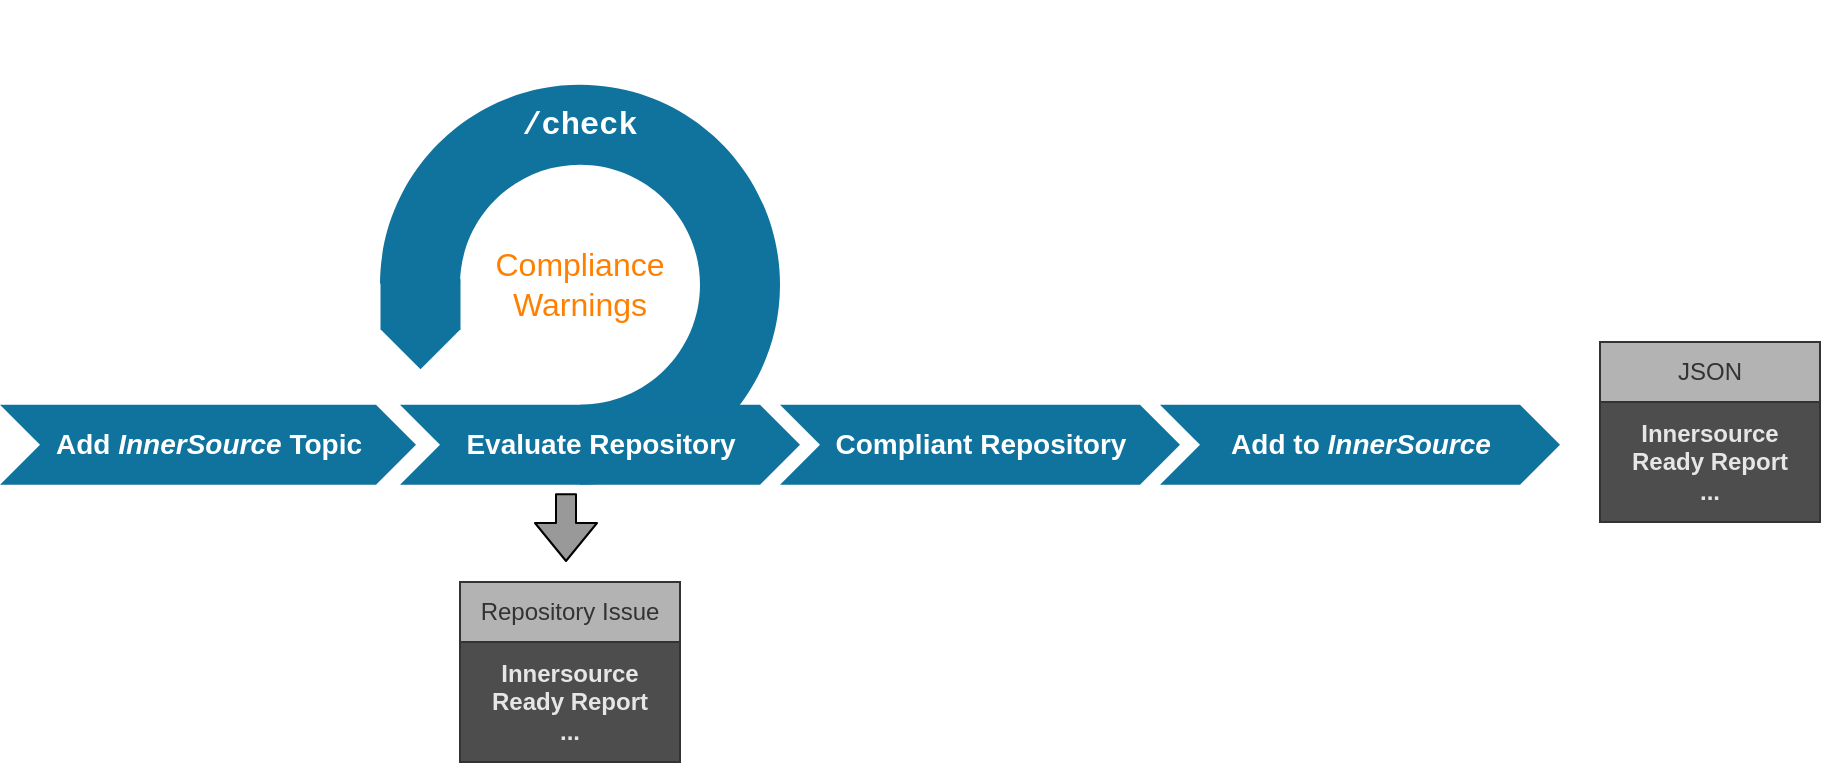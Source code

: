 <mxfile>
    <diagram name="Page-1" id="3e8102d1-ef87-2e61-34e1-82d9a586fe2e">
        <mxGraphModel dx="1091" dy="523" grid="1" gridSize="10" guides="1" tooltips="1" connect="1" arrows="1" fold="1" page="1" pageScale="1" pageWidth="1100" pageHeight="850" background="none" math="0" shadow="0">
            <root>
                <mxCell id="0"/>
                <mxCell id="1" parent="0"/>
                <mxCell id="brf7tR4pHE1us93a3u3g-14" value="" style="group" parent="1" vertex="1" connectable="0">
                    <mxGeometry x="188.579" y="39.999" width="282.843" height="282.843" as="geometry"/>
                </mxCell>
                <mxCell id="brf7tR4pHE1us93a3u3g-13" value="" style="group" parent="brf7tR4pHE1us93a3u3g-14" vertex="1" connectable="0">
                    <mxGeometry width="282.843" height="282.843" as="geometry"/>
                </mxCell>
                <mxCell id="brf7tR4pHE1us93a3u3g-2" value="" style="verticalLabelPosition=bottom;verticalAlign=top;html=1;shape=mxgraph.basic.partConcEllipse;fillColor=#10739E;strokeColor=none;startAngle=0.376;endAngle=0.125;arcWidth=0.4;rotation=135;" parent="brf7tR4pHE1us93a3u3g-13" vertex="1">
                    <mxGeometry x="41.421" y="41.421" width="200" height="200" as="geometry"/>
                </mxCell>
                <mxCell id="brf7tR4pHE1us93a3u3g-6" value="&lt;font color=&quot;#ff8000&quot;&gt;Compliance&lt;br style=&quot;font-size: 16px&quot;&gt;Warnings&lt;/font&gt;" style="text;html=1;strokeColor=none;fillColor=none;align=center;verticalAlign=middle;whiteSpace=wrap;rounded=0;fontSize=16;" parent="brf7tR4pHE1us93a3u3g-13" vertex="1">
                    <mxGeometry x="96.421" y="131.421" width="90" height="20" as="geometry"/>
                </mxCell>
                <mxCell id="brf7tR4pHE1us93a3u3g-15" value="&lt;font face=&quot;Courier New&quot;&gt;&lt;b&gt;/check&lt;/b&gt;&lt;/font&gt;" style="text;html=1;strokeColor=none;fillColor=none;align=center;verticalAlign=middle;whiteSpace=wrap;rounded=0;fontSize=16;fontColor=#FFFFFF;" parent="brf7tR4pHE1us93a3u3g-13" vertex="1">
                    <mxGeometry x="121.421" y="51.421" width="40" height="20" as="geometry"/>
                </mxCell>
                <mxCell id="brf7tR4pHE1us93a3u3g-8" value="" style="html=1;shape=mxgraph.infographic.ribbonSimple;notch1=0;notch2=20;fillColor=#10739E;strokeColor=none;align=center;verticalAlign=middle;fontColor=#ffffff;fontSize=14;fontStyle=1;rotation=90;" parent="brf7tR4pHE1us93a3u3g-14" vertex="1">
                    <mxGeometry x="39.171" y="141.171" width="45" height="40" as="geometry"/>
                </mxCell>
                <mxCell id="brf7tR4pHE1us93a3u3g-3" value="Evaluate Repository" style="html=1;shape=mxgraph.infographic.ribbonSimple;notch1=20;notch2=20;fillColor=#10739E;strokeColor=none;align=center;verticalAlign=middle;fontColor=#ffffff;fontSize=14;fontStyle=1;" parent="1" vertex="1">
                    <mxGeometry x="240" y="241.42" width="200" height="40" as="geometry"/>
                </mxCell>
                <mxCell id="brf7tR4pHE1us93a3u3g-4" value="Compliant Repository" style="html=1;shape=mxgraph.infographic.ribbonSimple;notch1=20;notch2=20;fillColor=#10739E;strokeColor=none;align=center;verticalAlign=middle;fontColor=#ffffff;fontSize=14;fontStyle=1;" parent="1" vertex="1">
                    <mxGeometry x="430" y="241.42" width="200" height="40" as="geometry"/>
                </mxCell>
                <mxCell id="brf7tR4pHE1us93a3u3g-5" value="Add&amp;nbsp;&lt;i&gt;InnerSource&amp;nbsp;&lt;/i&gt;Topic" style="html=1;shape=mxgraph.infographic.ribbonSimple;notch1=20;notch2=20;fillColor=#10739E;strokeColor=none;align=center;verticalAlign=middle;fontColor=#ffffff;fontSize=14;fontStyle=1;" parent="1" vertex="1">
                    <mxGeometry x="40" y="241.42" width="208" height="40" as="geometry"/>
                </mxCell>
                <mxCell id="brf7tR4pHE1us93a3u3g-12" value="Add to &lt;i&gt;InnerSource&lt;/i&gt;" style="html=1;shape=mxgraph.infographic.ribbonSimple;notch1=20;notch2=20;fillColor=#10739E;strokeColor=none;align=center;verticalAlign=middle;fontColor=#ffffff;fontSize=14;fontStyle=1;" parent="1" vertex="1">
                    <mxGeometry x="620" y="241.42" width="200" height="40" as="geometry"/>
                </mxCell>
                <mxCell id="4" value="" style="shape=flexArrow;endArrow=classic;html=1;fontColor=#666666;fillColor=#999999;exitX=0.415;exitY=1.105;exitDx=0;exitDy=0;exitPerimeter=0;" edge="1" parent="1">
                    <mxGeometry width="50" height="50" relative="1" as="geometry">
                        <mxPoint x="323" y="285.62" as="sourcePoint"/>
                        <mxPoint x="323" y="320" as="targetPoint"/>
                    </mxGeometry>
                </mxCell>
                <mxCell id="9" value="" style="group" vertex="1" connectable="0" parent="1">
                    <mxGeometry x="270" y="330" width="110" height="90" as="geometry"/>
                </mxCell>
                <mxCell id="7" value="&lt;font color=&quot;#e6e6e6&quot;&gt;&lt;span style=&quot;font-family: &amp;#34;helvetica&amp;#34; ; font-size: 12px ; font-style: normal ; font-weight: 700 ; letter-spacing: normal ; text-align: center ; text-indent: 0px ; text-transform: none ; word-spacing: 0px ; display: inline ; float: none&quot;&gt;Innersource&lt;/span&gt;&lt;br style=&quot;font-family: &amp;#34;helvetica&amp;#34; ; font-size: 12px ; font-style: normal ; font-weight: 700 ; letter-spacing: normal ; text-align: center ; text-indent: 0px ; text-transform: none ; word-spacing: 0px&quot;&gt;&lt;span style=&quot;font-family: &amp;#34;helvetica&amp;#34; ; font-size: 12px ; font-style: normal ; font-weight: 700 ; letter-spacing: normal ; text-align: center ; text-indent: 0px ; text-transform: none ; word-spacing: 0px ; display: inline ; float: none&quot;&gt;Ready Report&lt;/span&gt;&lt;br style=&quot;font-family: &amp;#34;helvetica&amp;#34; ; font-size: 12px ; font-style: normal ; font-weight: 700 ; letter-spacing: normal ; text-align: center ; text-indent: 0px ; text-transform: none ; word-spacing: 0px&quot;&gt;&lt;span style=&quot;font-family: &amp;#34;helvetica&amp;#34; ; font-size: 12px ; font-style: normal ; font-weight: 700 ; letter-spacing: normal ; text-align: center ; text-indent: 0px ; text-transform: none ; word-spacing: 0px ; display: inline ; float: none&quot;&gt;...&lt;/span&gt;&lt;/font&gt;" style="rounded=0;whiteSpace=wrap;html=1;labelBackgroundColor=none;fontColor=#99FFFF;strokeColor=#333333;fillColor=#4D4D4D;" vertex="1" parent="9">
                    <mxGeometry y="30" width="110" height="60" as="geometry"/>
                </mxCell>
                <mxCell id="8" value="&lt;font color=&quot;#333333&quot;&gt;Repository Issue&lt;/font&gt;" style="rounded=0;whiteSpace=wrap;html=1;labelBackgroundColor=none;fontColor=#E6E6E6;strokeColor=#333333;fillColor=#B3B3B3;" vertex="1" parent="9">
                    <mxGeometry width="110" height="30" as="geometry"/>
                </mxCell>
                <mxCell id="11" value="" style="group" vertex="1" connectable="0" parent="1">
                    <mxGeometry x="840" y="210" width="110" height="90" as="geometry"/>
                </mxCell>
                <mxCell id="12" value="&lt;font&gt;&lt;span style=&quot;font-family: &amp;quot;helvetica&amp;quot; ; font-size: 12px ; font-style: normal ; font-weight: 700 ; letter-spacing: normal ; text-align: center ; text-indent: 0px ; text-transform: none ; word-spacing: 0px ; display: inline ; float: none&quot;&gt;Innersource&lt;/span&gt;&lt;br style=&quot;font-family: &amp;quot;helvetica&amp;quot; ; font-size: 12px ; font-style: normal ; font-weight: 700 ; letter-spacing: normal ; text-align: center ; text-indent: 0px ; text-transform: none ; word-spacing: 0px&quot;&gt;&lt;span style=&quot;font-family: &amp;quot;helvetica&amp;quot; ; font-size: 12px ; font-style: normal ; font-weight: 700 ; letter-spacing: normal ; text-align: center ; text-indent: 0px ; text-transform: none ; word-spacing: 0px ; display: inline ; float: none&quot;&gt;Ready Report&lt;/span&gt;&lt;br style=&quot;font-family: &amp;quot;helvetica&amp;quot; ; font-size: 12px ; font-style: normal ; font-weight: 700 ; letter-spacing: normal ; text-align: center ; text-indent: 0px ; text-transform: none ; word-spacing: 0px&quot;&gt;&lt;span style=&quot;font-family: &amp;quot;helvetica&amp;quot; ; font-size: 12px ; font-style: normal ; font-weight: 700 ; letter-spacing: normal ; text-align: center ; text-indent: 0px ; text-transform: none ; word-spacing: 0px ; display: inline ; float: none&quot;&gt;...&lt;/span&gt;&lt;/font&gt;" style="rounded=0;whiteSpace=wrap;html=1;labelBackgroundColor=none;fontColor=#E6E6E6;strokeColor=#333333;fillColor=#4D4D4D;" vertex="1" parent="11">
                    <mxGeometry y="30" width="110" height="60" as="geometry"/>
                </mxCell>
                <mxCell id="13" value="&lt;font color=&quot;#333333&quot;&gt;JSON&lt;/font&gt;" style="rounded=0;whiteSpace=wrap;html=1;labelBackgroundColor=none;fontColor=#E6E6E6;strokeColor=#333333;fillColor=#B3B3B3;" vertex="1" parent="11">
                    <mxGeometry width="110" height="30" as="geometry"/>
                </mxCell>
            </root>
        </mxGraphModel>
    </diagram>
</mxfile>